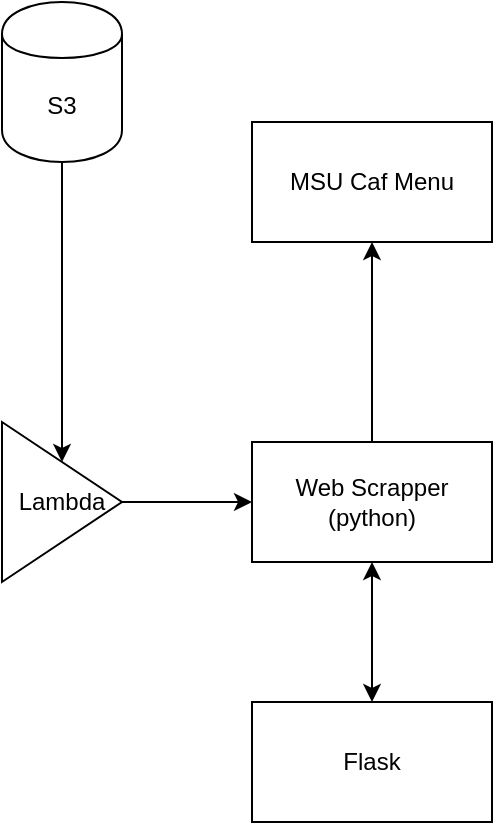 <mxfile version="12.0.0" type="github" pages="1"><diagram id="GftS6Oo4BarOlhyLxYyD" name="Page-1"><mxGraphModel dx="1422" dy="745" grid="1" gridSize="10" guides="1" tooltips="1" connect="1" arrows="1" fold="1" page="1" pageScale="1" pageWidth="850" pageHeight="1100" math="0" shadow="0"><root><mxCell id="0"/><mxCell id="1" parent="0"/><mxCell id="3mRrAHWR6uiUwDoIlGHg-1" value="Web Scrapper&lt;br&gt;(python)" style="rounded=0;whiteSpace=wrap;html=1;" vertex="1" parent="1"><mxGeometry x="365" y="330" width="120" height="60" as="geometry"/></mxCell><mxCell id="3mRrAHWR6uiUwDoIlGHg-3" value="" style="endArrow=classic;startArrow=classic;html=1;entryX=0.5;entryY=1;entryDx=0;entryDy=0;" edge="1" parent="1" target="3mRrAHWR6uiUwDoIlGHg-1"><mxGeometry width="50" height="50" relative="1" as="geometry"><mxPoint x="425" y="460" as="sourcePoint"/><mxPoint x="420" y="410" as="targetPoint"/></mxGeometry></mxCell><mxCell id="3mRrAHWR6uiUwDoIlGHg-4" value="Flask" style="rounded=0;whiteSpace=wrap;html=1;" vertex="1" parent="1"><mxGeometry x="365" y="460" width="120" height="60" as="geometry"/></mxCell><mxCell id="3mRrAHWR6uiUwDoIlGHg-6" value="Lambda" style="triangle;whiteSpace=wrap;html=1;" vertex="1" parent="1"><mxGeometry x="240" y="320" width="60" height="80" as="geometry"/></mxCell><mxCell id="3mRrAHWR6uiUwDoIlGHg-7" value="" style="endArrow=classic;html=1;exitX=1;exitY=0.5;exitDx=0;exitDy=0;entryX=0;entryY=0.5;entryDx=0;entryDy=0;" edge="1" parent="1" source="3mRrAHWR6uiUwDoIlGHg-6" target="3mRrAHWR6uiUwDoIlGHg-1"><mxGeometry width="50" height="50" relative="1" as="geometry"><mxPoint x="240" y="590" as="sourcePoint"/><mxPoint x="290" y="540" as="targetPoint"/></mxGeometry></mxCell><mxCell id="3mRrAHWR6uiUwDoIlGHg-8" value="" style="endArrow=classic;html=1;entryX=0.5;entryY=0;entryDx=0;entryDy=0;" edge="1" parent="1" target="3mRrAHWR6uiUwDoIlGHg-6"><mxGeometry width="50" height="50" relative="1" as="geometry"><mxPoint x="270" y="190" as="sourcePoint"/><mxPoint x="290" y="540" as="targetPoint"/></mxGeometry></mxCell><mxCell id="3mRrAHWR6uiUwDoIlGHg-9" value="S3" style="shape=cylinder;whiteSpace=wrap;html=1;boundedLbl=1;backgroundOutline=1;" vertex="1" parent="1"><mxGeometry x="240" y="110" width="60" height="80" as="geometry"/></mxCell><mxCell id="3mRrAHWR6uiUwDoIlGHg-10" value="" style="endArrow=classic;html=1;exitX=0.5;exitY=0;exitDx=0;exitDy=0;" edge="1" parent="1" source="3mRrAHWR6uiUwDoIlGHg-1"><mxGeometry width="50" height="50" relative="1" as="geometry"><mxPoint x="240" y="590" as="sourcePoint"/><mxPoint x="425" y="230" as="targetPoint"/></mxGeometry></mxCell><mxCell id="3mRrAHWR6uiUwDoIlGHg-11" value="MSU Caf Menu" style="rounded=0;whiteSpace=wrap;html=1;" vertex="1" parent="1"><mxGeometry x="365" y="170" width="120" height="60" as="geometry"/></mxCell></root></mxGraphModel></diagram></mxfile>